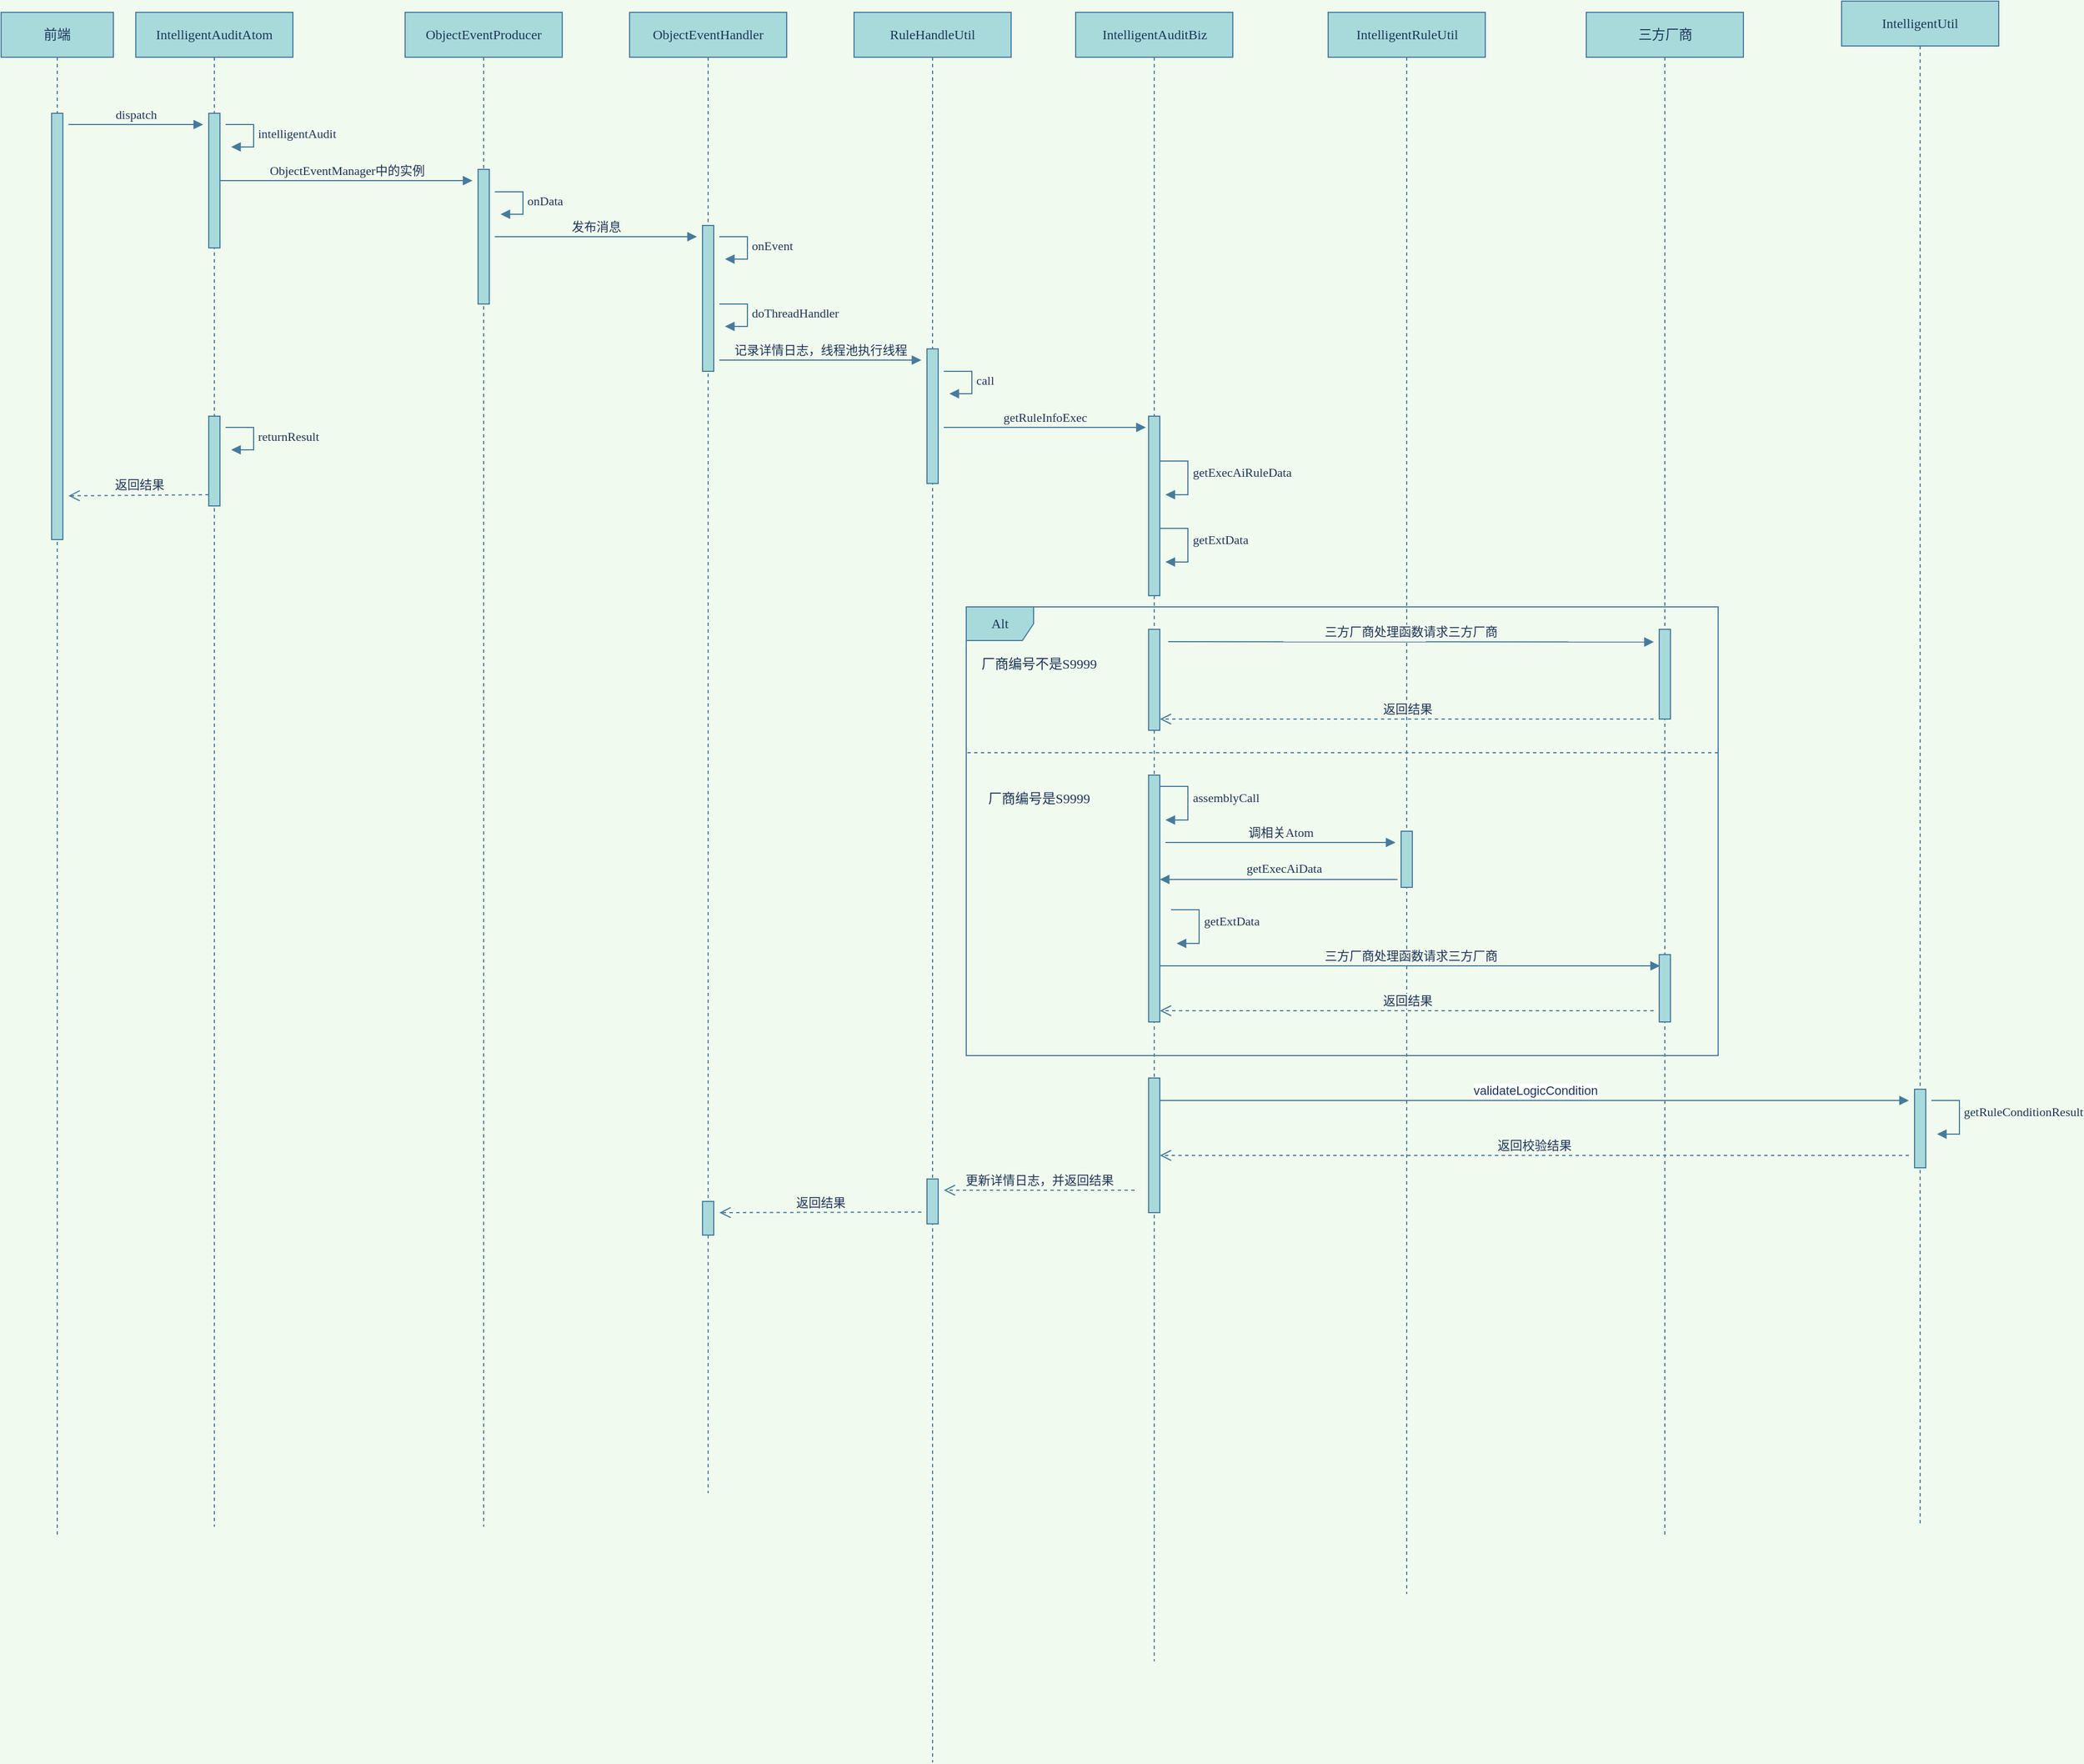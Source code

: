 <mxfile version="14.1.1" type="github">
  <diagram id="zghKUV4cW027AKgbunaZ" name="第 1 页">
    <mxGraphModel dx="1238" dy="652" grid="1" gridSize="10" guides="1" tooltips="1" connect="1" arrows="1" fold="1" page="1" pageScale="1" pageWidth="850" pageHeight="1100" background="#F1FAEE" math="0" shadow="0">
      <root>
        <mxCell id="0" />
        <mxCell id="1" parent="0" />
        <mxCell id="F1iLutC6E6IiqcUPJ3Px-93" value="Alt" style="shape=umlFrame;whiteSpace=wrap;rounded=0;sketch=0;strokeColor=#457B9D;fillColor=#A8DADC;fontFamily=Comic Sans MS;fontColor=#1D3557;fontStyle=0;html=1;" parent="1" vertex="1">
          <mxGeometry x="940" y="610" width="670" height="400" as="geometry" />
        </mxCell>
        <mxCell id="F1iLutC6E6IiqcUPJ3Px-1" value="前端" style="shape=umlLifeline;perimeter=lifelinePerimeter;whiteSpace=wrap;html=1;container=1;collapsible=0;recursiveResize=0;outlineConnect=0;rounded=0;sketch=0;strokeColor=#457B9D;fillColor=#A8DADC;fontColor=#1D3557;" parent="1" vertex="1">
          <mxGeometry x="80" y="80" width="100" height="1360" as="geometry" />
        </mxCell>
        <mxCell id="F1iLutC6E6IiqcUPJ3Px-4" value="" style="html=1;points=[];perimeter=orthogonalPerimeter;rounded=0;sketch=0;strokeColor=#457B9D;fillColor=#A8DADC;fontFamily=Comic Sans MS;fontColor=#1D3557;" parent="F1iLutC6E6IiqcUPJ3Px-1" vertex="1">
          <mxGeometry x="45" y="90" width="10" height="380" as="geometry" />
        </mxCell>
        <mxCell id="vzTr1F74ae5glKlfCKuG-5" value="返回结果" style="html=1;verticalAlign=bottom;endArrow=open;dashed=1;endSize=8;strokeColor=#457B9D;fillColor=#A8DADC;fontColor=#1D3557;labelBackgroundColor=#F1FAEE;" edge="1" parent="F1iLutC6E6IiqcUPJ3Px-1">
          <mxGeometry relative="1" as="geometry">
            <mxPoint x="185" y="430" as="sourcePoint" />
            <mxPoint x="60" y="431" as="targetPoint" />
          </mxGeometry>
        </mxCell>
        <mxCell id="F1iLutC6E6IiqcUPJ3Px-3" value="IntelligentAuditAtom" style="shape=umlLifeline;perimeter=lifelinePerimeter;whiteSpace=wrap;html=1;container=1;collapsible=0;recursiveResize=0;outlineConnect=0;rounded=0;sketch=0;strokeColor=#457B9D;fillColor=#A8DADC;fontColor=#1D3557;fontFamily=Comic Sans MS;" parent="1" vertex="1">
          <mxGeometry x="200" y="80" width="140" height="1350" as="geometry" />
        </mxCell>
        <mxCell id="F1iLutC6E6IiqcUPJ3Px-13" value="" style="html=1;points=[];perimeter=orthogonalPerimeter;rounded=0;sketch=0;strokeColor=#457B9D;fillColor=#A8DADC;fontFamily=Comic Sans MS;fontColor=#1D3557;" parent="F1iLutC6E6IiqcUPJ3Px-3" vertex="1">
          <mxGeometry x="65" y="90" width="10" height="120" as="geometry" />
        </mxCell>
        <mxCell id="vzTr1F74ae5glKlfCKuG-3" value="" style="html=1;points=[];perimeter=orthogonalPerimeter;rounded=0;sketch=0;strokeColor=#457B9D;fillColor=#A8DADC;fontFamily=Comic Sans MS;fontColor=#1D3557;" vertex="1" parent="F1iLutC6E6IiqcUPJ3Px-3">
          <mxGeometry x="65" y="360" width="10" height="80" as="geometry" />
        </mxCell>
        <mxCell id="F1iLutC6E6IiqcUPJ3Px-6" value="dispatch" style="html=1;verticalAlign=bottom;endArrow=block;strokeColor=#457B9D;fillColor=#A8DADC;fontFamily=Comic Sans MS;fontColor=#1D3557;labelBackgroundColor=#F1FAEE;" parent="1" edge="1">
          <mxGeometry relative="1" as="geometry">
            <mxPoint x="140" y="180" as="sourcePoint" />
            <mxPoint x="260" y="180" as="targetPoint" />
          </mxGeometry>
        </mxCell>
        <mxCell id="F1iLutC6E6IiqcUPJ3Px-11" value="intelligentAudit" style="edgeStyle=orthogonalEdgeStyle;html=1;align=left;spacingLeft=2;endArrow=block;rounded=0;entryX=1;entryY=0;strokeColor=#457B9D;fillColor=#A8DADC;fontFamily=Comic Sans MS;fontColor=#1D3557;labelBackgroundColor=#F1FAEE;" parent="1" edge="1">
          <mxGeometry relative="1" as="geometry">
            <mxPoint x="280" y="180" as="sourcePoint" />
            <Array as="points">
              <mxPoint x="305" y="180" />
            </Array>
            <mxPoint x="285" y="200" as="targetPoint" />
          </mxGeometry>
        </mxCell>
        <mxCell id="F1iLutC6E6IiqcUPJ3Px-14" value="ObjectEventProducer" style="shape=umlLifeline;perimeter=lifelinePerimeter;whiteSpace=wrap;html=1;container=1;collapsible=0;recursiveResize=0;outlineConnect=0;rounded=0;sketch=0;strokeColor=#457B9D;fillColor=#A8DADC;fontColor=#1D3557;fontFamily=Comic Sans MS;" parent="1" vertex="1">
          <mxGeometry x="440" y="80" width="140" height="1350" as="geometry" />
        </mxCell>
        <mxCell id="F1iLutC6E6IiqcUPJ3Px-15" value="" style="html=1;points=[];perimeter=orthogonalPerimeter;rounded=0;sketch=0;strokeColor=#457B9D;fillColor=#A8DADC;fontFamily=Comic Sans MS;fontColor=#1D3557;" parent="F1iLutC6E6IiqcUPJ3Px-14" vertex="1">
          <mxGeometry x="65" y="140" width="10" height="120" as="geometry" />
        </mxCell>
        <mxCell id="F1iLutC6E6IiqcUPJ3Px-16" value="ObjectEventHandler" style="shape=umlLifeline;perimeter=lifelinePerimeter;whiteSpace=wrap;html=1;container=1;collapsible=0;recursiveResize=0;outlineConnect=0;rounded=0;sketch=0;strokeColor=#457B9D;fillColor=#A8DADC;fontColor=#1D3557;fontFamily=Comic Sans MS;" parent="1" vertex="1">
          <mxGeometry x="640" y="80" width="140" height="1320" as="geometry" />
        </mxCell>
        <mxCell id="F1iLutC6E6IiqcUPJ3Px-17" value="" style="html=1;points=[];perimeter=orthogonalPerimeter;rounded=0;sketch=0;strokeColor=#457B9D;fillColor=#A8DADC;fontFamily=Comic Sans MS;fontColor=#1D3557;" parent="F1iLutC6E6IiqcUPJ3Px-16" vertex="1">
          <mxGeometry x="65" y="190" width="10" height="130" as="geometry" />
        </mxCell>
        <mxCell id="F1iLutC6E6IiqcUPJ3Px-111" value="" style="html=1;points=[];perimeter=orthogonalPerimeter;rounded=0;sketch=0;strokeColor=#457B9D;fillColor=#A8DADC;fontFamily=Comic Sans MS;fontColor=#1D3557;" parent="F1iLutC6E6IiqcUPJ3Px-16" vertex="1">
          <mxGeometry x="65" y="1060" width="10" height="30" as="geometry" />
        </mxCell>
        <mxCell id="F1iLutC6E6IiqcUPJ3Px-18" value="RuleHandleUtil" style="shape=umlLifeline;perimeter=lifelinePerimeter;whiteSpace=wrap;html=1;container=1;collapsible=0;recursiveResize=0;outlineConnect=0;rounded=0;sketch=0;strokeColor=#457B9D;fillColor=#A8DADC;fontColor=#1D3557;fontFamily=Comic Sans MS;" parent="1" vertex="1">
          <mxGeometry x="840" y="80" width="140" height="1560" as="geometry" />
        </mxCell>
        <mxCell id="F1iLutC6E6IiqcUPJ3Px-19" value="" style="html=1;points=[];perimeter=orthogonalPerimeter;rounded=0;sketch=0;strokeColor=#457B9D;fillColor=#A8DADC;fontFamily=Comic Sans MS;fontColor=#1D3557;" parent="F1iLutC6E6IiqcUPJ3Px-18" vertex="1">
          <mxGeometry x="65" y="300" width="10" height="120" as="geometry" />
        </mxCell>
        <mxCell id="F1iLutC6E6IiqcUPJ3Px-106" value="" style="html=1;points=[];perimeter=orthogonalPerimeter;rounded=0;sketch=0;strokeColor=#457B9D;fillColor=#A8DADC;fontFamily=Comic Sans MS;fontColor=#1D3557;" parent="F1iLutC6E6IiqcUPJ3Px-18" vertex="1">
          <mxGeometry x="65" y="1040" width="10" height="40" as="geometry" />
        </mxCell>
        <mxCell id="F1iLutC6E6IiqcUPJ3Px-38" value="IntelligentAuditBiz" style="shape=umlLifeline;perimeter=lifelinePerimeter;whiteSpace=wrap;html=1;container=1;collapsible=0;recursiveResize=0;outlineConnect=0;strokeColor=#457B9D;fillColor=#A8DADC;fontFamily=Comic Sans MS;fontColor=#1D3557;" parent="1" vertex="1">
          <mxGeometry x="1037.5" y="80" width="140" height="1470" as="geometry" />
        </mxCell>
        <mxCell id="F1iLutC6E6IiqcUPJ3Px-62" value="" style="html=1;points=[];perimeter=orthogonalPerimeter;rounded=0;sketch=0;strokeColor=#457B9D;fillColor=#A8DADC;fontColor=#1D3557;" parent="F1iLutC6E6IiqcUPJ3Px-38" vertex="1">
          <mxGeometry x="65" y="360" width="10" height="160" as="geometry" />
        </mxCell>
        <mxCell id="F1iLutC6E6IiqcUPJ3Px-105" value="返回校验结果" style="html=1;verticalAlign=bottom;endArrow=open;dashed=1;endSize=8;strokeColor=#457B9D;fillColor=#A8DADC;fontColor=#1D3557;labelBackgroundColor=#F1FAEE;" parent="F1iLutC6E6IiqcUPJ3Px-38" edge="1">
          <mxGeometry relative="1" as="geometry">
            <mxPoint x="742.5" y="1019" as="sourcePoint" />
            <mxPoint x="75.0" y="1019" as="targetPoint" />
          </mxGeometry>
        </mxCell>
        <mxCell id="F1iLutC6E6IiqcUPJ3Px-107" value="更新详情日志，并返回结果" style="html=1;verticalAlign=bottom;endArrow=open;dashed=1;endSize=8;strokeColor=#457B9D;fillColor=#A8DADC;fontColor=#1D3557;labelBackgroundColor=#F1FAEE;" parent="F1iLutC6E6IiqcUPJ3Px-38" edge="1">
          <mxGeometry relative="1" as="geometry">
            <mxPoint x="52.5" y="1050" as="sourcePoint" />
            <mxPoint x="-117.5" y="1050" as="targetPoint" />
          </mxGeometry>
        </mxCell>
        <mxCell id="F1iLutC6E6IiqcUPJ3Px-40" value="三方厂商" style="shape=umlLifeline;perimeter=lifelinePerimeter;whiteSpace=wrap;html=1;container=1;collapsible=0;recursiveResize=0;outlineConnect=0;strokeColor=#457B9D;fillColor=#A8DADC;fontFamily=Comic Sans MS;fontColor=#1D3557;" parent="1" vertex="1">
          <mxGeometry x="1492.5" y="80" width="140" height="1360" as="geometry" />
        </mxCell>
        <mxCell id="F1iLutC6E6IiqcUPJ3Px-43" value="IntelligentRuleUtil" style="shape=umlLifeline;perimeter=lifelinePerimeter;whiteSpace=wrap;html=1;container=1;collapsible=0;recursiveResize=0;outlineConnect=0;strokeColor=#457B9D;fillColor=#A8DADC;fontFamily=Comic Sans MS;fontColor=#1D3557;" parent="1" vertex="1">
          <mxGeometry x="1262.5" y="80" width="140" height="1410" as="geometry" />
        </mxCell>
        <mxCell id="F1iLutC6E6IiqcUPJ3Px-47" value="三方厂商处理函数请求三方厂商" style="html=1;verticalAlign=bottom;endArrow=block;strokeColor=#457B9D;fillColor=#A8DADC;fontColor=#1D3557;fontFamily=Comic Sans MS;entryX=-0.48;entryY=0.141;entryDx=0;entryDy=0;entryPerimeter=0;labelBackgroundColor=#F1FAEE;" parent="1" target="F1iLutC6E6IiqcUPJ3Px-50" edge="1">
          <mxGeometry relative="1" as="geometry">
            <mxPoint x="1120" y="641" as="sourcePoint" />
            <mxPoint x="1542.5" y="640" as="targetPoint" />
          </mxGeometry>
        </mxCell>
        <mxCell id="F1iLutC6E6IiqcUPJ3Px-48" value="" style="html=1;points=[];perimeter=orthogonalPerimeter;rounded=0;sketch=0;strokeColor=#457B9D;fillColor=#A8DADC;fontColor=#1D3557;" parent="1" vertex="1">
          <mxGeometry x="1102.5" y="760" width="10" height="220" as="geometry" />
        </mxCell>
        <mxCell id="F1iLutC6E6IiqcUPJ3Px-49" value="&lt;span style=&quot;text-align: center&quot;&gt;getExtData&lt;/span&gt;" style="edgeStyle=orthogonalEdgeStyle;html=1;align=left;spacingLeft=2;endArrow=block;rounded=0;strokeColor=#457B9D;fillColor=#A8DADC;fontFamily=Comic Sans MS;fontColor=#1D3557;labelBackgroundColor=#F1FAEE;" parent="1" edge="1">
          <mxGeometry relative="1" as="geometry">
            <mxPoint x="1117.5" y="540.01" as="sourcePoint" />
            <Array as="points">
              <mxPoint x="1112.5" y="540.01" />
              <mxPoint x="1137.5" y="540.01" />
              <mxPoint x="1137.5" y="570.01" />
            </Array>
            <mxPoint x="1117.5" y="570" as="targetPoint" />
          </mxGeometry>
        </mxCell>
        <mxCell id="F1iLutC6E6IiqcUPJ3Px-50" value="" style="html=1;points=[];perimeter=orthogonalPerimeter;rounded=0;sketch=0;strokeColor=#457B9D;fillColor=#A8DADC;fontColor=#1D3557;" parent="1" vertex="1">
          <mxGeometry x="1557.5" y="630" width="10" height="80" as="geometry" />
        </mxCell>
        <mxCell id="F1iLutC6E6IiqcUPJ3Px-51" value="" style="html=1;points=[];perimeter=orthogonalPerimeter;rounded=0;sketch=0;strokeColor=#457B9D;fillColor=#A8DADC;fontColor=#1D3557;" parent="1" vertex="1">
          <mxGeometry x="1557.5" y="920" width="10" height="60" as="geometry" />
        </mxCell>
        <mxCell id="F1iLutC6E6IiqcUPJ3Px-52" value="" style="html=1;points=[];perimeter=orthogonalPerimeter;rounded=0;sketch=0;strokeColor=#457B9D;fillColor=#A8DADC;fontColor=#1D3557;" parent="1" vertex="1">
          <mxGeometry x="1327.5" y="810" width="10" height="50" as="geometry" />
        </mxCell>
        <mxCell id="F1iLutC6E6IiqcUPJ3Px-53" value="返回结果" style="html=1;verticalAlign=bottom;endArrow=open;dashed=1;endSize=8;strokeColor=#457B9D;fillColor=#A8DADC;fontColor=#1D3557;labelBackgroundColor=#F1FAEE;" parent="1" edge="1">
          <mxGeometry relative="1" as="geometry">
            <mxPoint x="1552.5" y="710" as="sourcePoint" />
            <mxPoint x="1112.5" y="710" as="targetPoint" />
          </mxGeometry>
        </mxCell>
        <mxCell id="F1iLutC6E6IiqcUPJ3Px-54" value="&lt;span style=&quot;text-align: center&quot;&gt;assemblyCall&lt;/span&gt;" style="edgeStyle=orthogonalEdgeStyle;html=1;align=left;spacingLeft=2;endArrow=block;rounded=0;strokeColor=#457B9D;fillColor=#A8DADC;fontFamily=Comic Sans MS;fontColor=#1D3557;labelBackgroundColor=#F1FAEE;" parent="1" edge="1">
          <mxGeometry relative="1" as="geometry">
            <mxPoint x="1117.5" y="770.01" as="sourcePoint" />
            <Array as="points">
              <mxPoint x="1112.5" y="770.01" />
              <mxPoint x="1137.5" y="770.01" />
              <mxPoint x="1137.5" y="800.01" />
            </Array>
            <mxPoint x="1117.5" y="800" as="targetPoint" />
          </mxGeometry>
        </mxCell>
        <mxCell id="F1iLutC6E6IiqcUPJ3Px-55" value="调相关Atom" style="verticalAlign=bottom;endArrow=block;strokeColor=#457B9D;fillColor=#A8DADC;fontColor=#1D3557;fontFamily=Comic Sans MS;html=1;labelBackgroundColor=#F1FAEE;" parent="1" edge="1">
          <mxGeometry width="80" relative="1" as="geometry">
            <mxPoint x="1117.5" y="820" as="sourcePoint" />
            <mxPoint x="1322.5" y="820" as="targetPoint" />
          </mxGeometry>
        </mxCell>
        <mxCell id="F1iLutC6E6IiqcUPJ3Px-56" value="" style="endArrow=none;startArrow=block;endFill=0;startFill=1;html=1;strokeColor=#457B9D;fillColor=#A8DADC;fontFamily=Comic Sans MS;fontColor=#1D3557;entryX=-0.319;entryY=0.86;entryDx=0;entryDy=0;entryPerimeter=0;labelBackgroundColor=#F1FAEE;" parent="1" target="F1iLutC6E6IiqcUPJ3Px-52" edge="1">
          <mxGeometry width="160" relative="1" as="geometry">
            <mxPoint x="1112.5" y="853" as="sourcePoint" />
            <mxPoint x="1272.5" y="910" as="targetPoint" />
          </mxGeometry>
        </mxCell>
        <mxCell id="F1iLutC6E6IiqcUPJ3Px-57" value="getExecAiData" style="edgeLabel;html=1;align=center;verticalAlign=middle;resizable=0;points=[];fontFamily=Comic Sans MS;fontColor=#1D3557;labelBackgroundColor=#F1FAEE;" parent="F1iLutC6E6IiqcUPJ3Px-56" vertex="1" connectable="0">
          <mxGeometry x="-0.192" y="-2" relative="1" as="geometry">
            <mxPoint x="24.29" y="-12.08" as="offset" />
          </mxGeometry>
        </mxCell>
        <mxCell id="F1iLutC6E6IiqcUPJ3Px-58" value="&lt;span style=&quot;text-align: center&quot;&gt;getRuleConditionResult&lt;/span&gt;" style="edgeStyle=orthogonalEdgeStyle;html=1;align=left;spacingLeft=2;endArrow=block;rounded=0;strokeColor=#457B9D;fillColor=#A8DADC;fontFamily=Comic Sans MS;fontColor=#1D3557;labelBackgroundColor=#F1FAEE;" parent="1" edge="1">
          <mxGeometry relative="1" as="geometry">
            <mxPoint x="1805" y="1050.01" as="sourcePoint" />
            <Array as="points">
              <mxPoint x="1800" y="1050.01" />
              <mxPoint x="1825" y="1050.01" />
              <mxPoint x="1825" y="1080.01" />
            </Array>
            <mxPoint x="1805" y="1080" as="targetPoint" />
          </mxGeometry>
        </mxCell>
        <mxCell id="F1iLutC6E6IiqcUPJ3Px-59" value="三方厂商处理函数请求三方厂商" style="html=1;verticalAlign=bottom;endArrow=block;strokeColor=#457B9D;fillColor=#A8DADC;fontColor=#1D3557;fontFamily=Comic Sans MS;entryX=-0.48;entryY=0.141;entryDx=0;entryDy=0;entryPerimeter=0;labelBackgroundColor=#F1FAEE;" parent="1" edge="1">
          <mxGeometry relative="1" as="geometry">
            <mxPoint x="1112.5" y="930" as="sourcePoint" />
            <mxPoint x="1558.2" y="930" as="targetPoint" />
          </mxGeometry>
        </mxCell>
        <mxCell id="F1iLutC6E6IiqcUPJ3Px-60" value="返回结果" style="html=1;verticalAlign=bottom;endArrow=open;dashed=1;endSize=8;strokeColor=#457B9D;fillColor=#A8DADC;fontColor=#1D3557;labelBackgroundColor=#F1FAEE;" parent="1" edge="1">
          <mxGeometry relative="1" as="geometry">
            <mxPoint x="1552.5" y="970" as="sourcePoint" />
            <mxPoint x="1112.5" y="970" as="targetPoint" />
          </mxGeometry>
        </mxCell>
        <mxCell id="F1iLutC6E6IiqcUPJ3Px-66" value="ObjectEventManager中的实例" style="html=1;verticalAlign=bottom;endArrow=block;strokeColor=#457B9D;fillColor=#A8DADC;fontFamily=Comic Sans MS;fontColor=#1D3557;labelBackgroundColor=#F1FAEE;" parent="1" edge="1">
          <mxGeometry width="80" relative="1" as="geometry">
            <mxPoint x="275" y="230" as="sourcePoint" />
            <mxPoint x="500" y="230" as="targetPoint" />
          </mxGeometry>
        </mxCell>
        <mxCell id="F1iLutC6E6IiqcUPJ3Px-67" value="onData" style="edgeStyle=orthogonalEdgeStyle;html=1;align=left;spacingLeft=2;endArrow=block;rounded=0;entryX=1;entryY=0;strokeColor=#457B9D;fillColor=#A8DADC;fontFamily=Comic Sans MS;fontColor=#1D3557;labelBackgroundColor=#F1FAEE;" parent="1" edge="1">
          <mxGeometry relative="1" as="geometry">
            <mxPoint x="520" y="240" as="sourcePoint" />
            <Array as="points">
              <mxPoint x="545" y="240" />
            </Array>
            <mxPoint x="525" y="260" as="targetPoint" />
          </mxGeometry>
        </mxCell>
        <mxCell id="F1iLutC6E6IiqcUPJ3Px-68" value="onEvent" style="edgeStyle=orthogonalEdgeStyle;html=1;align=left;spacingLeft=2;endArrow=block;rounded=0;entryX=1;entryY=0;strokeColor=#457B9D;fillColor=#A8DADC;fontFamily=Comic Sans MS;fontColor=#1D3557;labelBackgroundColor=#F1FAEE;" parent="1" edge="1">
          <mxGeometry relative="1" as="geometry">
            <mxPoint x="720" y="280" as="sourcePoint" />
            <Array as="points">
              <mxPoint x="745" y="280" />
            </Array>
            <mxPoint x="725" y="300" as="targetPoint" />
          </mxGeometry>
        </mxCell>
        <mxCell id="F1iLutC6E6IiqcUPJ3Px-69" value="doThreadHandler" style="edgeStyle=orthogonalEdgeStyle;html=1;align=left;spacingLeft=2;endArrow=block;rounded=0;entryX=1;entryY=0;strokeColor=#457B9D;fillColor=#A8DADC;fontFamily=Comic Sans MS;fontColor=#1D3557;labelBackgroundColor=#F1FAEE;" parent="1" edge="1">
          <mxGeometry relative="1" as="geometry">
            <mxPoint x="720" y="340" as="sourcePoint" />
            <Array as="points">
              <mxPoint x="745" y="340" />
            </Array>
            <mxPoint x="725" y="360" as="targetPoint" />
          </mxGeometry>
        </mxCell>
        <mxCell id="F1iLutC6E6IiqcUPJ3Px-84" value="发布消息" style="html=1;verticalAlign=bottom;endArrow=block;strokeColor=#457B9D;fillColor=#A8DADC;fontFamily=Comic Sans MS;fontColor=#1D3557;labelBackgroundColor=#F1FAEE;" parent="1" edge="1">
          <mxGeometry width="80" relative="1" as="geometry">
            <mxPoint x="520" y="280" as="sourcePoint" />
            <mxPoint x="700" y="280" as="targetPoint" />
          </mxGeometry>
        </mxCell>
        <mxCell id="F1iLutC6E6IiqcUPJ3Px-85" value="记录详情日志，线程池执行线程" style="html=1;verticalAlign=bottom;endArrow=block;strokeColor=#457B9D;fillColor=#A8DADC;fontFamily=Comic Sans MS;fontColor=#1D3557;labelBackgroundColor=#F1FAEE;" parent="1" edge="1">
          <mxGeometry width="80" relative="1" as="geometry">
            <mxPoint x="720" y="390" as="sourcePoint" />
            <mxPoint x="900" y="390" as="targetPoint" />
          </mxGeometry>
        </mxCell>
        <mxCell id="F1iLutC6E6IiqcUPJ3Px-87" value="call" style="edgeStyle=orthogonalEdgeStyle;html=1;align=left;spacingLeft=2;endArrow=block;rounded=0;entryX=1;entryY=0;strokeColor=#457B9D;fillColor=#A8DADC;fontFamily=Comic Sans MS;fontColor=#1D3557;labelBackgroundColor=#F1FAEE;" parent="1" edge="1">
          <mxGeometry relative="1" as="geometry">
            <mxPoint x="920" y="400" as="sourcePoint" />
            <Array as="points">
              <mxPoint x="945" y="400" />
              <mxPoint x="945" y="420" />
            </Array>
            <mxPoint x="925" y="420" as="targetPoint" />
          </mxGeometry>
        </mxCell>
        <mxCell id="F1iLutC6E6IiqcUPJ3Px-88" value="getRuleInfoExec" style="html=1;verticalAlign=bottom;endArrow=block;strokeColor=#457B9D;fillColor=#A8DADC;fontFamily=Comic Sans MS;fontColor=#1D3557;labelBackgroundColor=#F1FAEE;" parent="1" edge="1">
          <mxGeometry width="80" relative="1" as="geometry">
            <mxPoint x="920" y="450" as="sourcePoint" />
            <mxPoint x="1100" y="450" as="targetPoint" />
          </mxGeometry>
        </mxCell>
        <mxCell id="F1iLutC6E6IiqcUPJ3Px-89" value="&lt;span style=&quot;text-align: center&quot;&gt;getExecAiRuleData&lt;/span&gt;" style="edgeStyle=orthogonalEdgeStyle;html=1;align=left;spacingLeft=2;endArrow=block;rounded=0;strokeColor=#457B9D;fillColor=#A8DADC;fontFamily=Comic Sans MS;fontColor=#1D3557;labelBackgroundColor=#F1FAEE;" parent="1" edge="1">
          <mxGeometry relative="1" as="geometry">
            <mxPoint x="1117.5" y="480.01" as="sourcePoint" />
            <Array as="points">
              <mxPoint x="1112.5" y="480.01" />
              <mxPoint x="1137.5" y="480.01" />
              <mxPoint x="1137.5" y="510.01" />
            </Array>
            <mxPoint x="1117.5" y="510" as="targetPoint" />
          </mxGeometry>
        </mxCell>
        <mxCell id="F1iLutC6E6IiqcUPJ3Px-95" value="" style="endArrow=none;html=1;strokeColor=#457B9D;fillColor=#A8DADC;fontFamily=Comic Sans MS;fontColor=#1D3557;dashed=1;labelBackgroundColor=#F1FAEE;" parent="1" edge="1">
          <mxGeometry width="50" height="50" relative="1" as="geometry">
            <mxPoint x="1610" y="740" as="sourcePoint" />
            <mxPoint x="941" y="740" as="targetPoint" />
          </mxGeometry>
        </mxCell>
        <mxCell id="F1iLutC6E6IiqcUPJ3Px-96" value="厂商编号不是S9999" style="text;resizable=0;autosize=1;align=center;verticalAlign=middle;points=[];fillColor=none;strokeColor=none;rounded=0;sketch=0;fontFamily=Comic Sans MS;fontColor=#1D3557;" parent="1" vertex="1">
          <mxGeometry x="940" y="650" width="130" height="20" as="geometry" />
        </mxCell>
        <mxCell id="F1iLutC6E6IiqcUPJ3Px-97" value="厂商编号是S9999" style="text;resizable=0;autosize=1;align=center;verticalAlign=middle;points=[];fillColor=none;strokeColor=none;rounded=0;sketch=0;fontFamily=Comic Sans MS;fontColor=#1D3557;" parent="1" vertex="1">
          <mxGeometry x="950" y="770" width="110" height="20" as="geometry" />
        </mxCell>
        <mxCell id="F1iLutC6E6IiqcUPJ3Px-98" value="" style="html=1;points=[];perimeter=orthogonalPerimeter;rounded=0;sketch=0;strokeColor=#457B9D;fillColor=#A8DADC;fontColor=#1D3557;" parent="1" vertex="1">
          <mxGeometry x="1102.5" y="630" width="10" height="90" as="geometry" />
        </mxCell>
        <mxCell id="F1iLutC6E6IiqcUPJ3Px-99" value="" style="html=1;points=[];perimeter=orthogonalPerimeter;rounded=0;sketch=0;strokeColor=#457B9D;fillColor=#A8DADC;fontColor=#1D3557;" parent="1" vertex="1">
          <mxGeometry x="1102.5" y="1030" width="10" height="120" as="geometry" />
        </mxCell>
        <mxCell id="F1iLutC6E6IiqcUPJ3Px-101" value="IntelligentUtil" style="shape=umlLifeline;perimeter=lifelinePerimeter;whiteSpace=wrap;html=1;container=1;collapsible=0;recursiveResize=0;outlineConnect=0;strokeColor=#457B9D;fillColor=#A8DADC;fontFamily=Comic Sans MS;fontColor=#1D3557;" parent="1" vertex="1">
          <mxGeometry x="1720" y="70" width="140" height="1360" as="geometry" />
        </mxCell>
        <mxCell id="F1iLutC6E6IiqcUPJ3Px-102" value="" style="html=1;points=[];perimeter=orthogonalPerimeter;rounded=0;sketch=0;strokeColor=#457B9D;fillColor=#A8DADC;fontColor=#1D3557;" parent="F1iLutC6E6IiqcUPJ3Px-101" vertex="1">
          <mxGeometry x="65" y="970" width="10" height="70" as="geometry" />
        </mxCell>
        <mxCell id="F1iLutC6E6IiqcUPJ3Px-103" value="validateLogicCondition" style="html=1;verticalAlign=bottom;endArrow=block;strokeColor=#457B9D;fillColor=#A8DADC;fontColor=#1D3557;" parent="1" edge="1">
          <mxGeometry width="80" relative="1" as="geometry">
            <mxPoint x="1112.5" y="1050" as="sourcePoint" />
            <mxPoint x="1780" y="1050" as="targetPoint" />
          </mxGeometry>
        </mxCell>
        <mxCell id="F1iLutC6E6IiqcUPJ3Px-104" value="&lt;span style=&quot;text-align: center&quot;&gt;getExtData&lt;/span&gt;" style="edgeStyle=orthogonalEdgeStyle;html=1;align=left;spacingLeft=2;endArrow=block;rounded=0;strokeColor=#457B9D;fillColor=#A8DADC;fontFamily=Comic Sans MS;fontColor=#1D3557;labelBackgroundColor=#F1FAEE;" parent="1" edge="1">
          <mxGeometry relative="1" as="geometry">
            <mxPoint x="1127.5" y="880.01" as="sourcePoint" />
            <Array as="points">
              <mxPoint x="1122.5" y="880.01" />
              <mxPoint x="1147.5" y="880.01" />
              <mxPoint x="1147.5" y="910.01" />
            </Array>
            <mxPoint x="1127.5" y="910" as="targetPoint" />
          </mxGeometry>
        </mxCell>
        <mxCell id="vzTr1F74ae5glKlfCKuG-1" value="返回结果" style="html=1;verticalAlign=bottom;endArrow=open;dashed=1;endSize=8;strokeColor=#457B9D;fillColor=#A8DADC;fontColor=#1D3557;labelBackgroundColor=#F1FAEE;" edge="1" parent="1">
          <mxGeometry relative="1" as="geometry">
            <mxPoint x="900" y="1149.5" as="sourcePoint" />
            <mxPoint x="720" y="1150" as="targetPoint" />
          </mxGeometry>
        </mxCell>
        <mxCell id="vzTr1F74ae5glKlfCKuG-4" value="returnResult" style="edgeStyle=orthogonalEdgeStyle;html=1;align=left;spacingLeft=2;endArrow=block;rounded=0;entryX=1;entryY=0;strokeColor=#457B9D;fillColor=#A8DADC;fontFamily=Comic Sans MS;fontColor=#1D3557;labelBackgroundColor=#F1FAEE;" edge="1" parent="1">
          <mxGeometry relative="1" as="geometry">
            <mxPoint x="280" y="450.0" as="sourcePoint" />
            <Array as="points">
              <mxPoint x="305" y="450" />
            </Array>
            <mxPoint x="285" y="470.0" as="targetPoint" />
          </mxGeometry>
        </mxCell>
      </root>
    </mxGraphModel>
  </diagram>
</mxfile>
